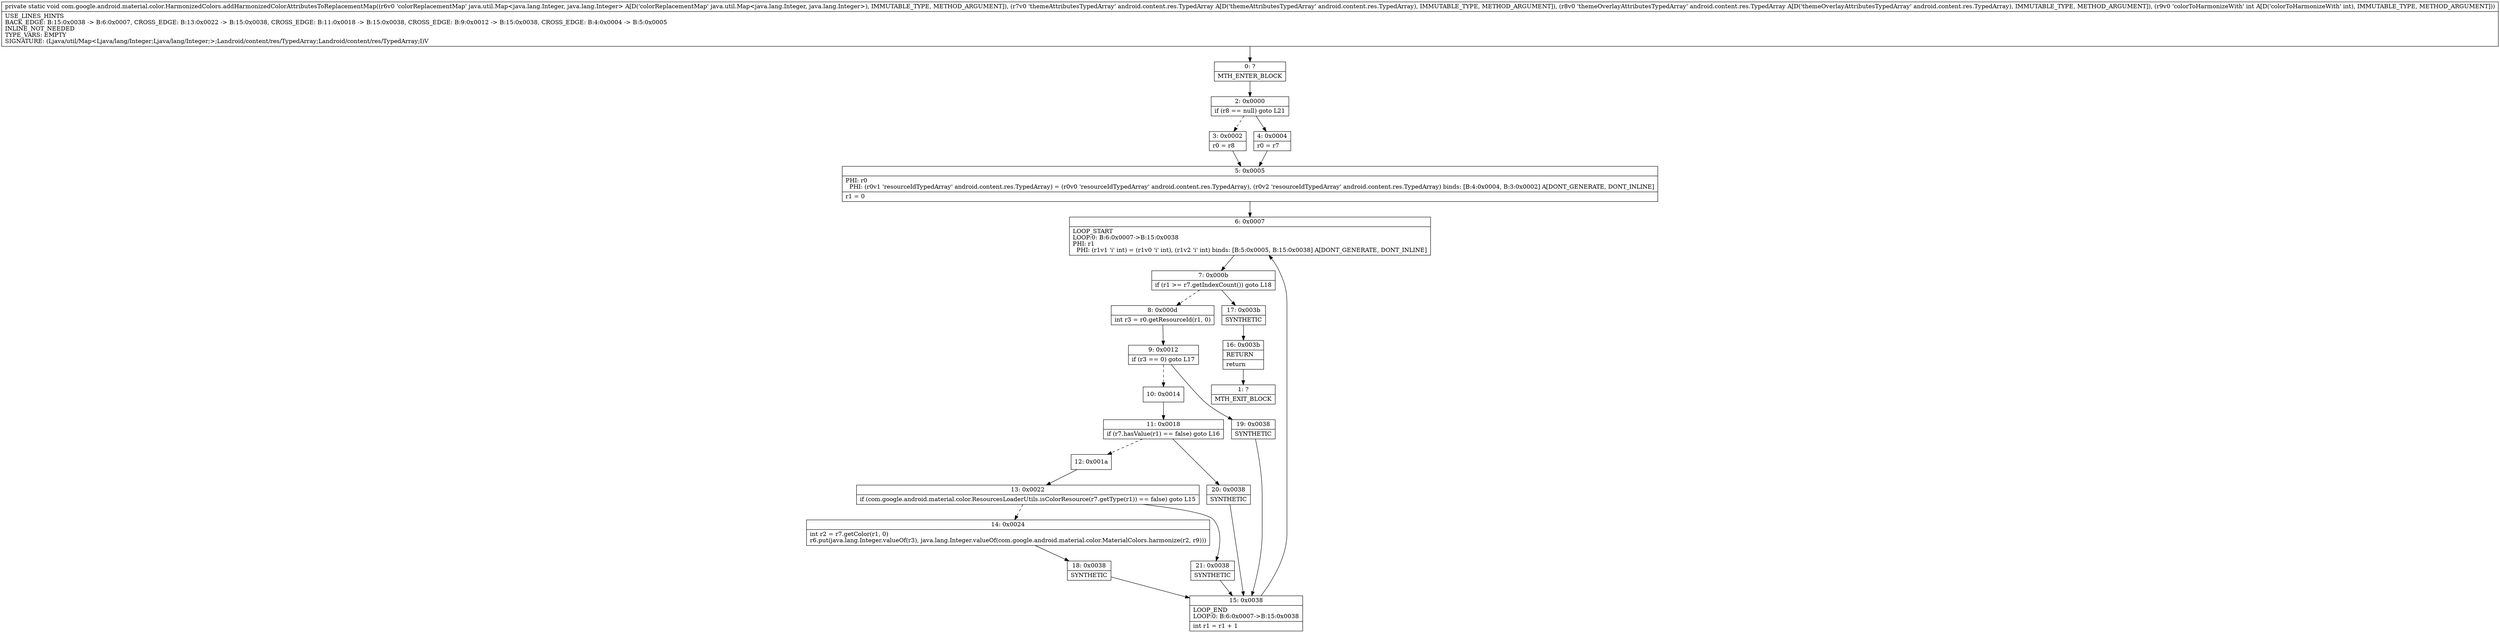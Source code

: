 digraph "CFG forcom.google.android.material.color.HarmonizedColors.addHarmonizedColorAttributesToReplacementMap(Ljava\/util\/Map;Landroid\/content\/res\/TypedArray;Landroid\/content\/res\/TypedArray;I)V" {
Node_0 [shape=record,label="{0\:\ ?|MTH_ENTER_BLOCK\l}"];
Node_2 [shape=record,label="{2\:\ 0x0000|if (r8 == null) goto L21\l}"];
Node_3 [shape=record,label="{3\:\ 0x0002|r0 = r8\l}"];
Node_5 [shape=record,label="{5\:\ 0x0005|PHI: r0 \l  PHI: (r0v1 'resourceIdTypedArray' android.content.res.TypedArray) = (r0v0 'resourceIdTypedArray' android.content.res.TypedArray), (r0v2 'resourceIdTypedArray' android.content.res.TypedArray) binds: [B:4:0x0004, B:3:0x0002] A[DONT_GENERATE, DONT_INLINE]\l|r1 = 0\l}"];
Node_6 [shape=record,label="{6\:\ 0x0007|LOOP_START\lLOOP:0: B:6:0x0007\-\>B:15:0x0038\lPHI: r1 \l  PHI: (r1v1 'i' int) = (r1v0 'i' int), (r1v2 'i' int) binds: [B:5:0x0005, B:15:0x0038] A[DONT_GENERATE, DONT_INLINE]\l}"];
Node_7 [shape=record,label="{7\:\ 0x000b|if (r1 \>= r7.getIndexCount()) goto L18\l}"];
Node_8 [shape=record,label="{8\:\ 0x000d|int r3 = r0.getResourceId(r1, 0)\l}"];
Node_9 [shape=record,label="{9\:\ 0x0012|if (r3 == 0) goto L17\l}"];
Node_10 [shape=record,label="{10\:\ 0x0014}"];
Node_11 [shape=record,label="{11\:\ 0x0018|if (r7.hasValue(r1) == false) goto L16\l}"];
Node_12 [shape=record,label="{12\:\ 0x001a}"];
Node_13 [shape=record,label="{13\:\ 0x0022|if (com.google.android.material.color.ResourcesLoaderUtils.isColorResource(r7.getType(r1)) == false) goto L15\l}"];
Node_14 [shape=record,label="{14\:\ 0x0024|int r2 = r7.getColor(r1, 0)\lr6.put(java.lang.Integer.valueOf(r3), java.lang.Integer.valueOf(com.google.android.material.color.MaterialColors.harmonize(r2, r9)))\l}"];
Node_18 [shape=record,label="{18\:\ 0x0038|SYNTHETIC\l}"];
Node_15 [shape=record,label="{15\:\ 0x0038|LOOP_END\lLOOP:0: B:6:0x0007\-\>B:15:0x0038\l|int r1 = r1 + 1\l}"];
Node_21 [shape=record,label="{21\:\ 0x0038|SYNTHETIC\l}"];
Node_20 [shape=record,label="{20\:\ 0x0038|SYNTHETIC\l}"];
Node_19 [shape=record,label="{19\:\ 0x0038|SYNTHETIC\l}"];
Node_17 [shape=record,label="{17\:\ 0x003b|SYNTHETIC\l}"];
Node_16 [shape=record,label="{16\:\ 0x003b|RETURN\l|return\l}"];
Node_1 [shape=record,label="{1\:\ ?|MTH_EXIT_BLOCK\l}"];
Node_4 [shape=record,label="{4\:\ 0x0004|r0 = r7\l}"];
MethodNode[shape=record,label="{private static void com.google.android.material.color.HarmonizedColors.addHarmonizedColorAttributesToReplacementMap((r6v0 'colorReplacementMap' java.util.Map\<java.lang.Integer, java.lang.Integer\> A[D('colorReplacementMap' java.util.Map\<java.lang.Integer, java.lang.Integer\>), IMMUTABLE_TYPE, METHOD_ARGUMENT]), (r7v0 'themeAttributesTypedArray' android.content.res.TypedArray A[D('themeAttributesTypedArray' android.content.res.TypedArray), IMMUTABLE_TYPE, METHOD_ARGUMENT]), (r8v0 'themeOverlayAttributesTypedArray' android.content.res.TypedArray A[D('themeOverlayAttributesTypedArray' android.content.res.TypedArray), IMMUTABLE_TYPE, METHOD_ARGUMENT]), (r9v0 'colorToHarmonizeWith' int A[D('colorToHarmonizeWith' int), IMMUTABLE_TYPE, METHOD_ARGUMENT]))  | USE_LINES_HINTS\lBACK_EDGE: B:15:0x0038 \-\> B:6:0x0007, CROSS_EDGE: B:13:0x0022 \-\> B:15:0x0038, CROSS_EDGE: B:11:0x0018 \-\> B:15:0x0038, CROSS_EDGE: B:9:0x0012 \-\> B:15:0x0038, CROSS_EDGE: B:4:0x0004 \-\> B:5:0x0005\lINLINE_NOT_NEEDED\lTYPE_VARS: EMPTY\lSIGNATURE: (Ljava\/util\/Map\<Ljava\/lang\/Integer;Ljava\/lang\/Integer;\>;Landroid\/content\/res\/TypedArray;Landroid\/content\/res\/TypedArray;I)V\l}"];
MethodNode -> Node_0;Node_0 -> Node_2;
Node_2 -> Node_3[style=dashed];
Node_2 -> Node_4;
Node_3 -> Node_5;
Node_5 -> Node_6;
Node_6 -> Node_7;
Node_7 -> Node_8[style=dashed];
Node_7 -> Node_17;
Node_8 -> Node_9;
Node_9 -> Node_10[style=dashed];
Node_9 -> Node_19;
Node_10 -> Node_11;
Node_11 -> Node_12[style=dashed];
Node_11 -> Node_20;
Node_12 -> Node_13;
Node_13 -> Node_14[style=dashed];
Node_13 -> Node_21;
Node_14 -> Node_18;
Node_18 -> Node_15;
Node_15 -> Node_6;
Node_21 -> Node_15;
Node_20 -> Node_15;
Node_19 -> Node_15;
Node_17 -> Node_16;
Node_16 -> Node_1;
Node_4 -> Node_5;
}

